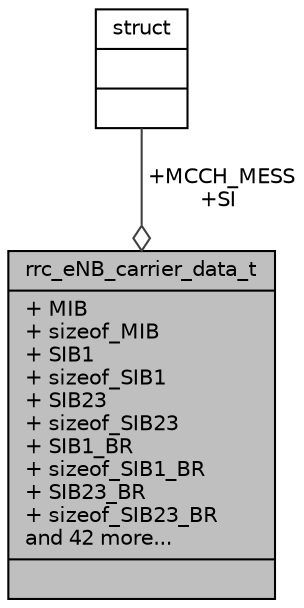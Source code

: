 digraph "rrc_eNB_carrier_data_t"
{
 // LATEX_PDF_SIZE
  edge [fontname="Helvetica",fontsize="10",labelfontname="Helvetica",labelfontsize="10"];
  node [fontname="Helvetica",fontsize="10",shape=record];
  Node1 [label="{rrc_eNB_carrier_data_t\n|+ MIB\l+ sizeof_MIB\l+ SIB1\l+ sizeof_SIB1\l+ SIB23\l+ sizeof_SIB23\l+ SIB1_BR\l+ sizeof_SIB1_BR\l+ SIB23_BR\l+ sizeof_SIB23_BR\land 42 more...\l|}",height=0.2,width=0.4,color="black", fillcolor="grey75", style="filled", fontcolor="black",tooltip=" "];
  Node2 -> Node1 [color="grey25",fontsize="10",style="solid",label=" +MCCH_MESS\n+SI" ,arrowhead="odiamond",fontname="Helvetica"];
  Node2 [label="{struct\n||}",height=0.2,width=0.4,color="black", fillcolor="white", style="filled",URL="$structstruct.html",tooltip="holds vehicle id and initial pointer to the head of the linked list in hastable"];
}

